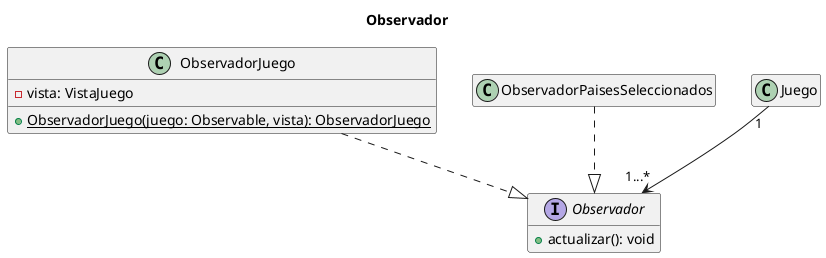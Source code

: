 @startuml

title Observador

hide empty members

interface Observador {
    + actualizar(): void
}

class ObservadorJuego {
    - vista: VistaJuego
    + {static} ObservadorJuego(juego: Observable, vista): ObservadorJuego
}

ObservadorJuego ..|> Observador
ObservadorPaisesSeleccionados ..|> Observador
Juego "1" --> "1...*" Observador

@enduml